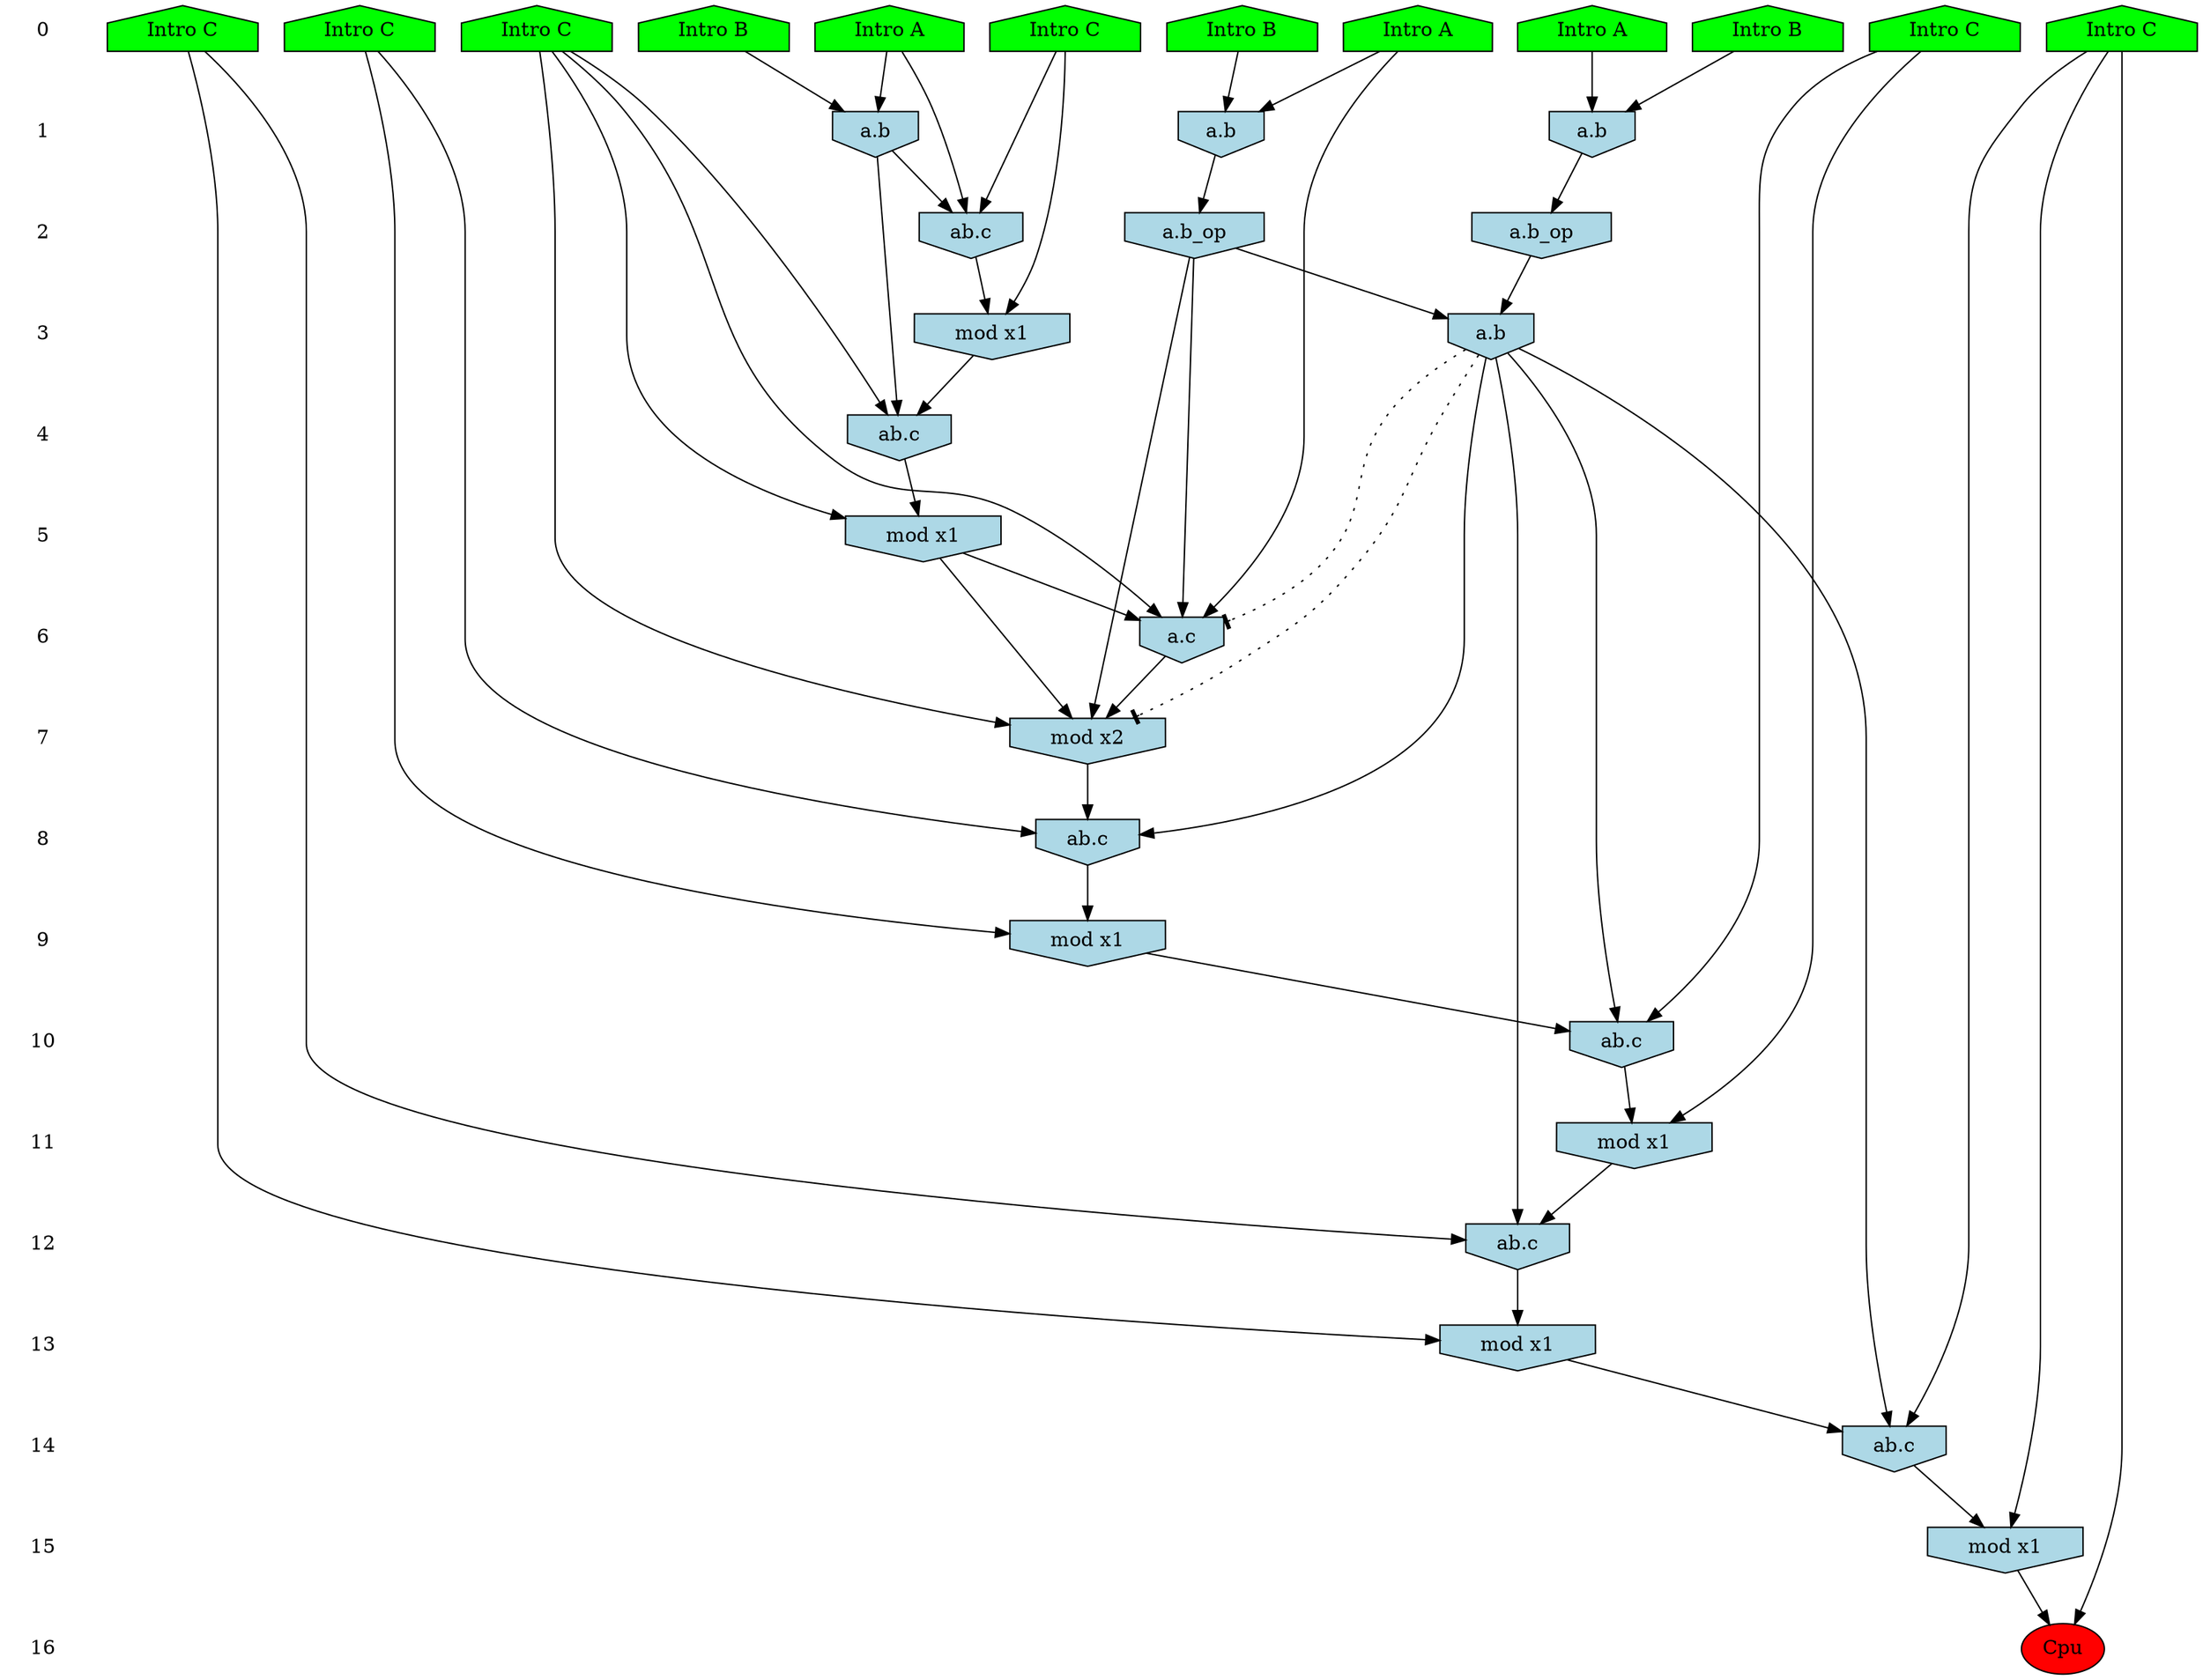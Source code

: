 /* Compression of 1 causal flows obtained in average at 1.875058E+01 t.u */
/* Compressed causal flows were: [3385] */
digraph G{
 ranksep=.5 ; 
{ rank = same ; "0" [shape=plaintext] ; node_1 [label ="Intro A", shape=house, style=filled, fillcolor=green] ;
node_2 [label ="Intro B", shape=house, style=filled, fillcolor=green] ;
node_3 [label ="Intro A", shape=house, style=filled, fillcolor=green] ;
node_4 [label ="Intro B", shape=house, style=filled, fillcolor=green] ;
node_5 [label ="Intro B", shape=house, style=filled, fillcolor=green] ;
node_6 [label ="Intro A", shape=house, style=filled, fillcolor=green] ;
node_7 [label ="Intro C", shape=house, style=filled, fillcolor=green] ;
node_8 [label ="Intro C", shape=house, style=filled, fillcolor=green] ;
node_9 [label ="Intro C", shape=house, style=filled, fillcolor=green] ;
node_10 [label ="Intro C", shape=house, style=filled, fillcolor=green] ;
node_11 [label ="Intro C", shape=house, style=filled, fillcolor=green] ;
node_12 [label ="Intro C", shape=house, style=filled, fillcolor=green] ;
}
{ rank = same ; "1" [shape=plaintext] ; node_13 [label="a.b", shape=invhouse, style=filled, fillcolor = lightblue] ;
node_14 [label="a.b", shape=invhouse, style=filled, fillcolor = lightblue] ;
node_16 [label="a.b", shape=invhouse, style=filled, fillcolor = lightblue] ;
}
{ rank = same ; "2" [shape=plaintext] ; node_15 [label="a.b_op", shape=invhouse, style=filled, fillcolor = lightblue] ;
node_17 [label="ab.c", shape=invhouse, style=filled, fillcolor = lightblue] ;
node_19 [label="a.b_op", shape=invhouse, style=filled, fillcolor = lightblue] ;
}
{ rank = same ; "3" [shape=plaintext] ; node_18 [label="mod x1", shape=invhouse, style=filled, fillcolor = lightblue] ;
node_24 [label="a.b", shape=invhouse, style=filled, fillcolor = lightblue] ;
}
{ rank = same ; "4" [shape=plaintext] ; node_20 [label="ab.c", shape=invhouse, style=filled, fillcolor = lightblue] ;
}
{ rank = same ; "5" [shape=plaintext] ; node_21 [label="mod x1", shape=invhouse, style=filled, fillcolor = lightblue] ;
}
{ rank = same ; "6" [shape=plaintext] ; node_22 [label="a.c", shape=invhouse, style=filled, fillcolor = lightblue] ;
}
{ rank = same ; "7" [shape=plaintext] ; node_23 [label="mod x2", shape=invhouse, style=filled, fillcolor = lightblue] ;
}
{ rank = same ; "8" [shape=plaintext] ; node_25 [label="ab.c", shape=invhouse, style=filled, fillcolor = lightblue] ;
}
{ rank = same ; "9" [shape=plaintext] ; node_26 [label="mod x1", shape=invhouse, style=filled, fillcolor = lightblue] ;
}
{ rank = same ; "10" [shape=plaintext] ; node_27 [label="ab.c", shape=invhouse, style=filled, fillcolor = lightblue] ;
}
{ rank = same ; "11" [shape=plaintext] ; node_28 [label="mod x1", shape=invhouse, style=filled, fillcolor = lightblue] ;
}
{ rank = same ; "12" [shape=plaintext] ; node_29 [label="ab.c", shape=invhouse, style=filled, fillcolor = lightblue] ;
}
{ rank = same ; "13" [shape=plaintext] ; node_30 [label="mod x1", shape=invhouse, style=filled, fillcolor = lightblue] ;
}
{ rank = same ; "14" [shape=plaintext] ; node_31 [label="ab.c", shape=invhouse, style=filled, fillcolor = lightblue] ;
}
{ rank = same ; "15" [shape=plaintext] ; node_32 [label="mod x1", shape=invhouse, style=filled, fillcolor = lightblue] ;
}
{ rank = same ; "16" [shape=plaintext] ; node_33 [label ="Cpu", style=filled, fillcolor=red] ;
}
"0" -> "1" [style="invis"]; 
"1" -> "2" [style="invis"]; 
"2" -> "3" [style="invis"]; 
"3" -> "4" [style="invis"]; 
"4" -> "5" [style="invis"]; 
"5" -> "6" [style="invis"]; 
"6" -> "7" [style="invis"]; 
"7" -> "8" [style="invis"]; 
"8" -> "9" [style="invis"]; 
"9" -> "10" [style="invis"]; 
"10" -> "11" [style="invis"]; 
"11" -> "12" [style="invis"]; 
"12" -> "13" [style="invis"]; 
"13" -> "14" [style="invis"]; 
"14" -> "15" [style="invis"]; 
"15" -> "16" [style="invis"]; 
node_1 -> node_13
node_4 -> node_13
node_5 -> node_14
node_6 -> node_14
node_13 -> node_15
node_2 -> node_16
node_3 -> node_16
node_3 -> node_17
node_10 -> node_17
node_16 -> node_17
node_10 -> node_18
node_17 -> node_18
node_14 -> node_19
node_7 -> node_20
node_16 -> node_20
node_18 -> node_20
node_7 -> node_21
node_20 -> node_21
node_1 -> node_22
node_7 -> node_22
node_15 -> node_22
node_21 -> node_22
node_7 -> node_23
node_15 -> node_23
node_21 -> node_23
node_22 -> node_23
node_15 -> node_24
node_19 -> node_24
node_11 -> node_25
node_23 -> node_25
node_24 -> node_25
node_11 -> node_26
node_25 -> node_26
node_8 -> node_27
node_24 -> node_27
node_26 -> node_27
node_8 -> node_28
node_27 -> node_28
node_9 -> node_29
node_24 -> node_29
node_28 -> node_29
node_9 -> node_30
node_29 -> node_30
node_12 -> node_31
node_24 -> node_31
node_30 -> node_31
node_12 -> node_32
node_31 -> node_32
node_12 -> node_33
node_32 -> node_33
node_24 -> node_23 [style=dotted, arrowhead = tee] 
node_24 -> node_22 [style=dotted, arrowhead = tee] 
}
/*
 Dot generation time: 0.000152
*/